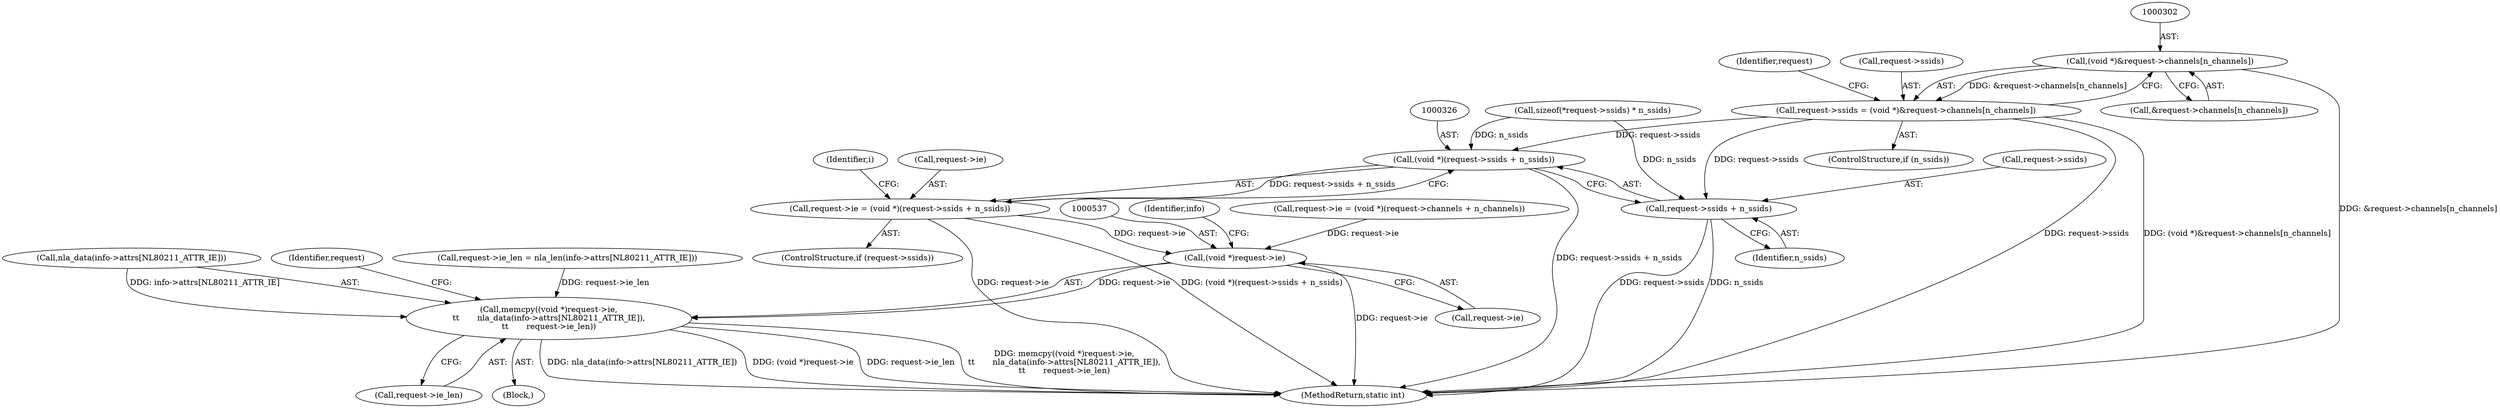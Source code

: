 digraph "0_linux_208c72f4fe44fe09577e7975ba0e7fa0278f3d03_0@array" {
"1000301" [label="(Call,(void *)&request->channels[n_channels])"];
"1000297" [label="(Call,request->ssids = (void *)&request->channels[n_channels])"];
"1000325" [label="(Call,(void *)(request->ssids + n_ssids))"];
"1000321" [label="(Call,request->ie = (void *)(request->ssids + n_ssids))"];
"1000536" [label="(Call,(void *)request->ie)"];
"1000535" [label="(Call,memcpy((void *)request->ie,\n\t\t       nla_data(info->attrs[NL80211_ATTR_IE]),\n\t\t       request->ie_len))"];
"1000327" [label="(Call,request->ssids + n_ssids)"];
"1000311" [label="(Identifier,request)"];
"1000552" [label="(Identifier,request)"];
"1000535" [label="(Call,memcpy((void *)request->ie,\n\t\t       nla_data(info->attrs[NL80211_ATTR_IE]),\n\t\t       request->ie_len))"];
"1000538" [label="(Call,request->ie)"];
"1000297" [label="(Call,request->ssids = (void *)&request->channels[n_channels])"];
"1000328" [label="(Call,request->ssids)"];
"1000303" [label="(Call,&request->channels[n_channels])"];
"1000272" [label="(Call,sizeof(*request->ssids) * n_ssids)"];
"1000298" [label="(Call,request->ssids)"];
"1000317" [label="(ControlStructure,if (request->ssids))"];
"1000536" [label="(Call,(void *)request->ie)"];
"1000544" [label="(Identifier,info)"];
"1000295" [label="(ControlStructure,if (n_ssids))"];
"1000345" [label="(Identifier,i)"];
"1000333" [label="(Call,request->ie = (void *)(request->channels + n_channels))"];
"1000525" [label="(Call,request->ie_len = nla_len(info->attrs[NL80211_ATTR_IE]))"];
"1000541" [label="(Call,nla_data(info->attrs[NL80211_ATTR_IE]))"];
"1000325" [label="(Call,(void *)(request->ssids + n_ssids))"];
"1000301" [label="(Call,(void *)&request->channels[n_channels])"];
"1000321" [label="(Call,request->ie = (void *)(request->ssids + n_ssids))"];
"1000598" [label="(MethodReturn,static int)"];
"1000331" [label="(Identifier,n_ssids)"];
"1000524" [label="(Block,)"];
"1000322" [label="(Call,request->ie)"];
"1000327" [label="(Call,request->ssids + n_ssids)"];
"1000547" [label="(Call,request->ie_len)"];
"1000301" -> "1000297"  [label="AST: "];
"1000301" -> "1000303"  [label="CFG: "];
"1000302" -> "1000301"  [label="AST: "];
"1000303" -> "1000301"  [label="AST: "];
"1000297" -> "1000301"  [label="CFG: "];
"1000301" -> "1000598"  [label="DDG: &request->channels[n_channels]"];
"1000301" -> "1000297"  [label="DDG: &request->channels[n_channels]"];
"1000297" -> "1000295"  [label="AST: "];
"1000298" -> "1000297"  [label="AST: "];
"1000311" -> "1000297"  [label="CFG: "];
"1000297" -> "1000598"  [label="DDG: request->ssids"];
"1000297" -> "1000598"  [label="DDG: (void *)&request->channels[n_channels]"];
"1000297" -> "1000325"  [label="DDG: request->ssids"];
"1000297" -> "1000327"  [label="DDG: request->ssids"];
"1000325" -> "1000321"  [label="AST: "];
"1000325" -> "1000327"  [label="CFG: "];
"1000326" -> "1000325"  [label="AST: "];
"1000327" -> "1000325"  [label="AST: "];
"1000321" -> "1000325"  [label="CFG: "];
"1000325" -> "1000598"  [label="DDG: request->ssids + n_ssids"];
"1000325" -> "1000321"  [label="DDG: request->ssids + n_ssids"];
"1000272" -> "1000325"  [label="DDG: n_ssids"];
"1000321" -> "1000317"  [label="AST: "];
"1000322" -> "1000321"  [label="AST: "];
"1000345" -> "1000321"  [label="CFG: "];
"1000321" -> "1000598"  [label="DDG: request->ie"];
"1000321" -> "1000598"  [label="DDG: (void *)(request->ssids + n_ssids)"];
"1000321" -> "1000536"  [label="DDG: request->ie"];
"1000536" -> "1000535"  [label="AST: "];
"1000536" -> "1000538"  [label="CFG: "];
"1000537" -> "1000536"  [label="AST: "];
"1000538" -> "1000536"  [label="AST: "];
"1000544" -> "1000536"  [label="CFG: "];
"1000536" -> "1000598"  [label="DDG: request->ie"];
"1000536" -> "1000535"  [label="DDG: request->ie"];
"1000333" -> "1000536"  [label="DDG: request->ie"];
"1000535" -> "1000524"  [label="AST: "];
"1000535" -> "1000547"  [label="CFG: "];
"1000541" -> "1000535"  [label="AST: "];
"1000547" -> "1000535"  [label="AST: "];
"1000552" -> "1000535"  [label="CFG: "];
"1000535" -> "1000598"  [label="DDG: (void *)request->ie"];
"1000535" -> "1000598"  [label="DDG: request->ie_len"];
"1000535" -> "1000598"  [label="DDG: memcpy((void *)request->ie,\n\t\t       nla_data(info->attrs[NL80211_ATTR_IE]),\n\t\t       request->ie_len)"];
"1000535" -> "1000598"  [label="DDG: nla_data(info->attrs[NL80211_ATTR_IE])"];
"1000541" -> "1000535"  [label="DDG: info->attrs[NL80211_ATTR_IE]"];
"1000525" -> "1000535"  [label="DDG: request->ie_len"];
"1000327" -> "1000331"  [label="CFG: "];
"1000328" -> "1000327"  [label="AST: "];
"1000331" -> "1000327"  [label="AST: "];
"1000327" -> "1000598"  [label="DDG: n_ssids"];
"1000327" -> "1000598"  [label="DDG: request->ssids"];
"1000272" -> "1000327"  [label="DDG: n_ssids"];
}
